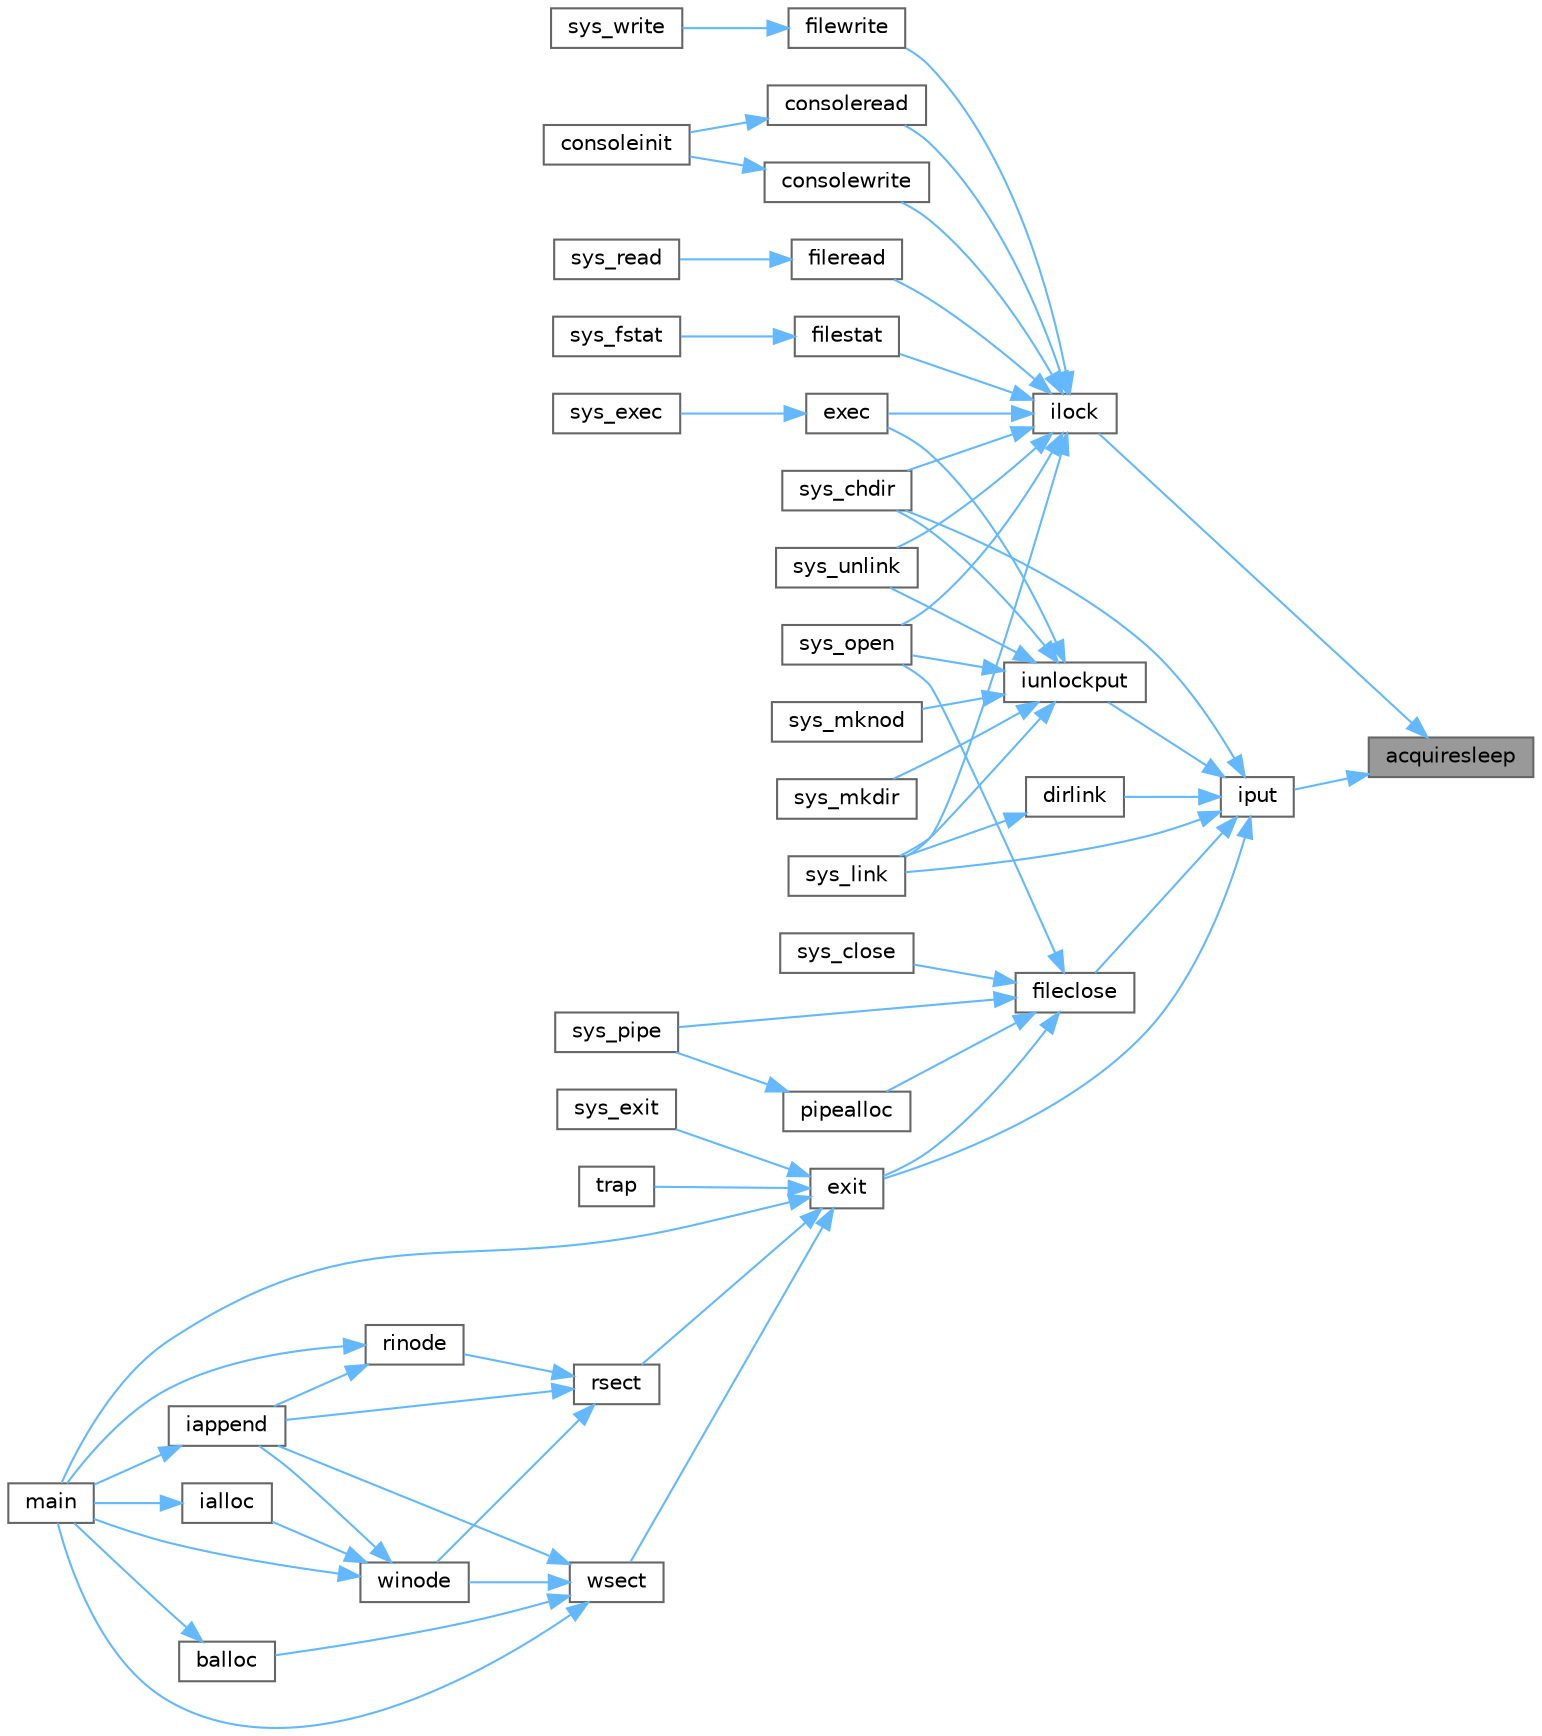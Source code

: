 digraph "acquiresleep"
{
 // LATEX_PDF_SIZE
  bgcolor="transparent";
  edge [fontname=Helvetica,fontsize=10,labelfontname=Helvetica,labelfontsize=10];
  node [fontname=Helvetica,fontsize=10,shape=box,height=0.2,width=0.4];
  rankdir="RL";
  Node1 [id="Node000001",label="acquiresleep",height=0.2,width=0.4,color="gray40", fillcolor="grey60", style="filled", fontcolor="black",tooltip=" "];
  Node1 -> Node2 [id="edge59_Node000001_Node000002",dir="back",color="steelblue1",style="solid",tooltip=" "];
  Node2 [id="Node000002",label="ilock",height=0.2,width=0.4,color="grey40", fillcolor="white", style="filled",URL="$d2/d5a/fs_8c.html#aed28187406d84a3aa71f10c6235a03ec",tooltip=" "];
  Node2 -> Node3 [id="edge60_Node000002_Node000003",dir="back",color="steelblue1",style="solid",tooltip=" "];
  Node3 [id="Node000003",label="consoleread",height=0.2,width=0.4,color="grey40", fillcolor="white", style="filled",URL="$d0/d56/console_8c.html#a28ac85a90987662e306ca8efbfe16074",tooltip=" "];
  Node3 -> Node4 [id="edge61_Node000003_Node000004",dir="back",color="steelblue1",style="solid",tooltip=" "];
  Node4 [id="Node000004",label="consoleinit",height=0.2,width=0.4,color="grey40", fillcolor="white", style="filled",URL="$d0/d56/console_8c.html#ab508ff0f4db26fe35cd25fa648f9ee75",tooltip=" "];
  Node2 -> Node5 [id="edge62_Node000002_Node000005",dir="back",color="steelblue1",style="solid",tooltip=" "];
  Node5 [id="Node000005",label="consolewrite",height=0.2,width=0.4,color="grey40", fillcolor="white", style="filled",URL="$d0/d56/console_8c.html#a6af7eb39268127d389792cec37785666",tooltip=" "];
  Node5 -> Node4 [id="edge63_Node000005_Node000004",dir="back",color="steelblue1",style="solid",tooltip=" "];
  Node2 -> Node6 [id="edge64_Node000002_Node000006",dir="back",color="steelblue1",style="solid",tooltip=" "];
  Node6 [id="Node000006",label="exec",height=0.2,width=0.4,color="grey40", fillcolor="white", style="filled",URL="$df/dc9/exec_8c.html#ace32454ed0d37834dcb1cb4f8b727e6e",tooltip=" "];
  Node6 -> Node7 [id="edge65_Node000006_Node000007",dir="back",color="steelblue1",style="solid",tooltip=" "];
  Node7 [id="Node000007",label="sys_exec",height=0.2,width=0.4,color="grey40", fillcolor="white", style="filled",URL="$d1/d14/sysfile_8c.html#aeaa813ddeb6a5fac3c45714c7351c526",tooltip=" "];
  Node2 -> Node8 [id="edge66_Node000002_Node000008",dir="back",color="steelblue1",style="solid",tooltip=" "];
  Node8 [id="Node000008",label="fileread",height=0.2,width=0.4,color="grey40", fillcolor="white", style="filled",URL="$d6/d13/file_8c.html#a1dc8c87c7e48bdaaf98e9c7047928f29",tooltip=" "];
  Node8 -> Node9 [id="edge67_Node000008_Node000009",dir="back",color="steelblue1",style="solid",tooltip=" "];
  Node9 [id="Node000009",label="sys_read",height=0.2,width=0.4,color="grey40", fillcolor="white", style="filled",URL="$d1/d14/sysfile_8c.html#a54bf714d9e898cbdcbc061b280bbfae0",tooltip=" "];
  Node2 -> Node10 [id="edge68_Node000002_Node000010",dir="back",color="steelblue1",style="solid",tooltip=" "];
  Node10 [id="Node000010",label="filestat",height=0.2,width=0.4,color="grey40", fillcolor="white", style="filled",URL="$d6/d13/file_8c.html#afff8e849fa54dea2a5a27dbb97474607",tooltip=" "];
  Node10 -> Node11 [id="edge69_Node000010_Node000011",dir="back",color="steelblue1",style="solid",tooltip=" "];
  Node11 [id="Node000011",label="sys_fstat",height=0.2,width=0.4,color="grey40", fillcolor="white", style="filled",URL="$d1/d14/sysfile_8c.html#ac243c8f20f5fb2e3e257b5007af2c204",tooltip=" "];
  Node2 -> Node12 [id="edge70_Node000002_Node000012",dir="back",color="steelblue1",style="solid",tooltip=" "];
  Node12 [id="Node000012",label="filewrite",height=0.2,width=0.4,color="grey40", fillcolor="white", style="filled",URL="$d6/d13/file_8c.html#ab8de757a0a9f58dcc6511ea5e46ebb88",tooltip=" "];
  Node12 -> Node13 [id="edge71_Node000012_Node000013",dir="back",color="steelblue1",style="solid",tooltip=" "];
  Node13 [id="Node000013",label="sys_write",height=0.2,width=0.4,color="grey40", fillcolor="white", style="filled",URL="$d1/d14/sysfile_8c.html#a687d939a9e4792af15db96f2c2f34378",tooltip=" "];
  Node2 -> Node14 [id="edge72_Node000002_Node000014",dir="back",color="steelblue1",style="solid",tooltip=" "];
  Node14 [id="Node000014",label="sys_chdir",height=0.2,width=0.4,color="grey40", fillcolor="white", style="filled",URL="$d1/d14/sysfile_8c.html#ad1c5f8693cb35b9605fee09eebdda640",tooltip=" "];
  Node2 -> Node15 [id="edge73_Node000002_Node000015",dir="back",color="steelblue1",style="solid",tooltip=" "];
  Node15 [id="Node000015",label="sys_link",height=0.2,width=0.4,color="grey40", fillcolor="white", style="filled",URL="$d1/d14/sysfile_8c.html#a759600870314007ac558871239122fb7",tooltip=" "];
  Node2 -> Node16 [id="edge74_Node000002_Node000016",dir="back",color="steelblue1",style="solid",tooltip=" "];
  Node16 [id="Node000016",label="sys_open",height=0.2,width=0.4,color="grey40", fillcolor="white", style="filled",URL="$d1/d14/sysfile_8c.html#a74e45efc661ca17c068bc283b3842e6d",tooltip=" "];
  Node2 -> Node17 [id="edge75_Node000002_Node000017",dir="back",color="steelblue1",style="solid",tooltip=" "];
  Node17 [id="Node000017",label="sys_unlink",height=0.2,width=0.4,color="grey40", fillcolor="white", style="filled",URL="$d1/d14/sysfile_8c.html#ae1e58ee11d41f643929520d8c1640da7",tooltip=" "];
  Node1 -> Node18 [id="edge76_Node000001_Node000018",dir="back",color="steelblue1",style="solid",tooltip=" "];
  Node18 [id="Node000018",label="iput",height=0.2,width=0.4,color="grey40", fillcolor="white", style="filled",URL="$d2/d5a/fs_8c.html#ab3c447f135c68e4c3c1f8d5866f6e77b",tooltip=" "];
  Node18 -> Node19 [id="edge77_Node000018_Node000019",dir="back",color="steelblue1",style="solid",tooltip=" "];
  Node19 [id="Node000019",label="dirlink",height=0.2,width=0.4,color="grey40", fillcolor="white", style="filled",URL="$d2/d5a/fs_8c.html#a69a135a0e8a06d9f306d77ebc0c1f7a0",tooltip=" "];
  Node19 -> Node15 [id="edge78_Node000019_Node000015",dir="back",color="steelblue1",style="solid",tooltip=" "];
  Node18 -> Node20 [id="edge79_Node000018_Node000020",dir="back",color="steelblue1",style="solid",tooltip=" "];
  Node20 [id="Node000020",label="exit",height=0.2,width=0.4,color="grey40", fillcolor="white", style="filled",URL="$d3/dda/proc_8c.html#aaf98ef7cdde3a0dfb2e49919de3298b1",tooltip=" "];
  Node20 -> Node21 [id="edge80_Node000020_Node000021",dir="back",color="steelblue1",style="solid",tooltip=" "];
  Node21 [id="Node000021",label="main",height=0.2,width=0.4,color="grey40", fillcolor="white", style="filled",URL="$d7/d1f/mkfs_8c.html#a0ddf1224851353fc92bfbff6f499fa97",tooltip=" "];
  Node20 -> Node22 [id="edge81_Node000020_Node000022",dir="back",color="steelblue1",style="solid",tooltip=" "];
  Node22 [id="Node000022",label="rsect",height=0.2,width=0.4,color="grey40", fillcolor="white", style="filled",URL="$d7/d1f/mkfs_8c.html#a22ea835ad23cd716a962f30e4882ee80",tooltip=" "];
  Node22 -> Node23 [id="edge82_Node000022_Node000023",dir="back",color="steelblue1",style="solid",tooltip=" "];
  Node23 [id="Node000023",label="iappend",height=0.2,width=0.4,color="grey40", fillcolor="white", style="filled",URL="$d7/d1f/mkfs_8c.html#a268b61616f575ff072f5bb34c83e02e9",tooltip=" "];
  Node23 -> Node21 [id="edge83_Node000023_Node000021",dir="back",color="steelblue1",style="solid",tooltip=" "];
  Node22 -> Node24 [id="edge84_Node000022_Node000024",dir="back",color="steelblue1",style="solid",tooltip=" "];
  Node24 [id="Node000024",label="rinode",height=0.2,width=0.4,color="grey40", fillcolor="white", style="filled",URL="$d7/d1f/mkfs_8c.html#a3b6cb1258a963010211a8e5ddf99defe",tooltip=" "];
  Node24 -> Node23 [id="edge85_Node000024_Node000023",dir="back",color="steelblue1",style="solid",tooltip=" "];
  Node24 -> Node21 [id="edge86_Node000024_Node000021",dir="back",color="steelblue1",style="solid",tooltip=" "];
  Node22 -> Node25 [id="edge87_Node000022_Node000025",dir="back",color="steelblue1",style="solid",tooltip=" "];
  Node25 [id="Node000025",label="winode",height=0.2,width=0.4,color="grey40", fillcolor="white", style="filled",URL="$d7/d1f/mkfs_8c.html#a2540c48cea7dc865909cfb3f8450a887",tooltip=" "];
  Node25 -> Node26 [id="edge88_Node000025_Node000026",dir="back",color="steelblue1",style="solid",tooltip=" "];
  Node26 [id="Node000026",label="ialloc",height=0.2,width=0.4,color="grey40", fillcolor="white", style="filled",URL="$d7/d1f/mkfs_8c.html#a341af7faeda3d6fcb57a5a9fe3a0104a",tooltip=" "];
  Node26 -> Node21 [id="edge89_Node000026_Node000021",dir="back",color="steelblue1",style="solid",tooltip=" "];
  Node25 -> Node23 [id="edge90_Node000025_Node000023",dir="back",color="steelblue1",style="solid",tooltip=" "];
  Node25 -> Node21 [id="edge91_Node000025_Node000021",dir="back",color="steelblue1",style="solid",tooltip=" "];
  Node20 -> Node27 [id="edge92_Node000020_Node000027",dir="back",color="steelblue1",style="solid",tooltip=" "];
  Node27 [id="Node000027",label="sys_exit",height=0.2,width=0.4,color="grey40", fillcolor="white", style="filled",URL="$dd/d35/sysproc_8c.html#aee72faa31a0c32b410aba558ef1d59f2",tooltip=" "];
  Node20 -> Node28 [id="edge93_Node000020_Node000028",dir="back",color="steelblue1",style="solid",tooltip=" "];
  Node28 [id="Node000028",label="trap",height=0.2,width=0.4,color="grey40", fillcolor="white", style="filled",URL="$dc/d6f/trap_8c.html#a372d166e36c086c91e5f5d81e5fead3a",tooltip=" "];
  Node20 -> Node29 [id="edge94_Node000020_Node000029",dir="back",color="steelblue1",style="solid",tooltip=" "];
  Node29 [id="Node000029",label="wsect",height=0.2,width=0.4,color="grey40", fillcolor="white", style="filled",URL="$d7/d1f/mkfs_8c.html#ac62d827d836d1807e4d6f365f32348bb",tooltip=" "];
  Node29 -> Node30 [id="edge95_Node000029_Node000030",dir="back",color="steelblue1",style="solid",tooltip=" "];
  Node30 [id="Node000030",label="balloc",height=0.2,width=0.4,color="grey40", fillcolor="white", style="filled",URL="$d7/d1f/mkfs_8c.html#a327cdfc7a74165d8922ec6c8ba256906",tooltip=" "];
  Node30 -> Node21 [id="edge96_Node000030_Node000021",dir="back",color="steelblue1",style="solid",tooltip=" "];
  Node29 -> Node23 [id="edge97_Node000029_Node000023",dir="back",color="steelblue1",style="solid",tooltip=" "];
  Node29 -> Node21 [id="edge98_Node000029_Node000021",dir="back",color="steelblue1",style="solid",tooltip=" "];
  Node29 -> Node25 [id="edge99_Node000029_Node000025",dir="back",color="steelblue1",style="solid",tooltip=" "];
  Node18 -> Node31 [id="edge100_Node000018_Node000031",dir="back",color="steelblue1",style="solid",tooltip=" "];
  Node31 [id="Node000031",label="fileclose",height=0.2,width=0.4,color="grey40", fillcolor="white", style="filled",URL="$d6/d13/file_8c.html#ae557c81ab89c24219146144bb6adaa2c",tooltip=" "];
  Node31 -> Node20 [id="edge101_Node000031_Node000020",dir="back",color="steelblue1",style="solid",tooltip=" "];
  Node31 -> Node32 [id="edge102_Node000031_Node000032",dir="back",color="steelblue1",style="solid",tooltip=" "];
  Node32 [id="Node000032",label="pipealloc",height=0.2,width=0.4,color="grey40", fillcolor="white", style="filled",URL="$d1/d47/pipe_8c.html#a9d6f0c526148e6002b6776619c7563e6",tooltip=" "];
  Node32 -> Node33 [id="edge103_Node000032_Node000033",dir="back",color="steelblue1",style="solid",tooltip=" "];
  Node33 [id="Node000033",label="sys_pipe",height=0.2,width=0.4,color="grey40", fillcolor="white", style="filled",URL="$d1/d14/sysfile_8c.html#a9a70db941def46ec25939e6c2d30e399",tooltip=" "];
  Node31 -> Node34 [id="edge104_Node000031_Node000034",dir="back",color="steelblue1",style="solid",tooltip=" "];
  Node34 [id="Node000034",label="sys_close",height=0.2,width=0.4,color="grey40", fillcolor="white", style="filled",URL="$d1/d14/sysfile_8c.html#a32945488fd39bc405757177b37cd2250",tooltip=" "];
  Node31 -> Node16 [id="edge105_Node000031_Node000016",dir="back",color="steelblue1",style="solid",tooltip=" "];
  Node31 -> Node33 [id="edge106_Node000031_Node000033",dir="back",color="steelblue1",style="solid",tooltip=" "];
  Node18 -> Node35 [id="edge107_Node000018_Node000035",dir="back",color="steelblue1",style="solid",tooltip=" "];
  Node35 [id="Node000035",label="iunlockput",height=0.2,width=0.4,color="grey40", fillcolor="white", style="filled",URL="$d2/d5a/fs_8c.html#a207b3008bae35596c55ec7c4fc6875eb",tooltip=" "];
  Node35 -> Node6 [id="edge108_Node000035_Node000006",dir="back",color="steelblue1",style="solid",tooltip=" "];
  Node35 -> Node14 [id="edge109_Node000035_Node000014",dir="back",color="steelblue1",style="solid",tooltip=" "];
  Node35 -> Node15 [id="edge110_Node000035_Node000015",dir="back",color="steelblue1",style="solid",tooltip=" "];
  Node35 -> Node36 [id="edge111_Node000035_Node000036",dir="back",color="steelblue1",style="solid",tooltip=" "];
  Node36 [id="Node000036",label="sys_mkdir",height=0.2,width=0.4,color="grey40", fillcolor="white", style="filled",URL="$d1/d14/sysfile_8c.html#a057e5bce2de7a87ebfd2dc33967bca4a",tooltip=" "];
  Node35 -> Node37 [id="edge112_Node000035_Node000037",dir="back",color="steelblue1",style="solid",tooltip=" "];
  Node37 [id="Node000037",label="sys_mknod",height=0.2,width=0.4,color="grey40", fillcolor="white", style="filled",URL="$d1/d14/sysfile_8c.html#a25697aa3d828b5878d38170d724adb27",tooltip=" "];
  Node35 -> Node16 [id="edge113_Node000035_Node000016",dir="back",color="steelblue1",style="solid",tooltip=" "];
  Node35 -> Node17 [id="edge114_Node000035_Node000017",dir="back",color="steelblue1",style="solid",tooltip=" "];
  Node18 -> Node14 [id="edge115_Node000018_Node000014",dir="back",color="steelblue1",style="solid",tooltip=" "];
  Node18 -> Node15 [id="edge116_Node000018_Node000015",dir="back",color="steelblue1",style="solid",tooltip=" "];
}
